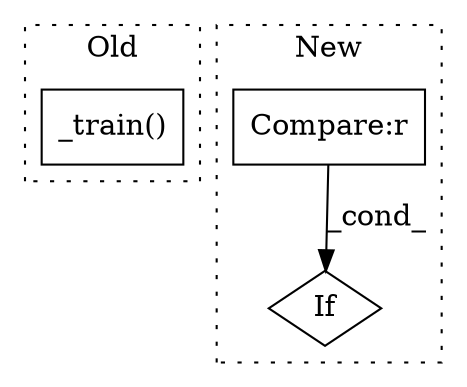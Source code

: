 digraph G {
subgraph cluster0 {
1 [label="_train()" a="75" s="598,621" l="18,163" shape="box"];
label = "Old";
style="dotted";
}
subgraph cluster1 {
2 [label="If" a="96" s="878" l="3" shape="diamond"];
3 [label="Compare:r" a="40" s="881" l="12" shape="box"];
label = "New";
style="dotted";
}
3 -> 2 [label="_cond_"];
}